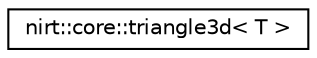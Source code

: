 digraph "Graphical Class Hierarchy"
{
 // LATEX_PDF_SIZE
  edge [fontname="Helvetica",fontsize="10",labelfontname="Helvetica",labelfontsize="10"];
  node [fontname="Helvetica",fontsize="10",shape=record];
  rankdir="LR";
  Node0 [label="nirt::core::triangle3d\< T \>",height=0.2,width=0.4,color="black", fillcolor="white", style="filled",URL="$classnirt_1_1core_1_1triangle3d.html",tooltip="3d triangle template class for doing collision detection and other things."];
}
